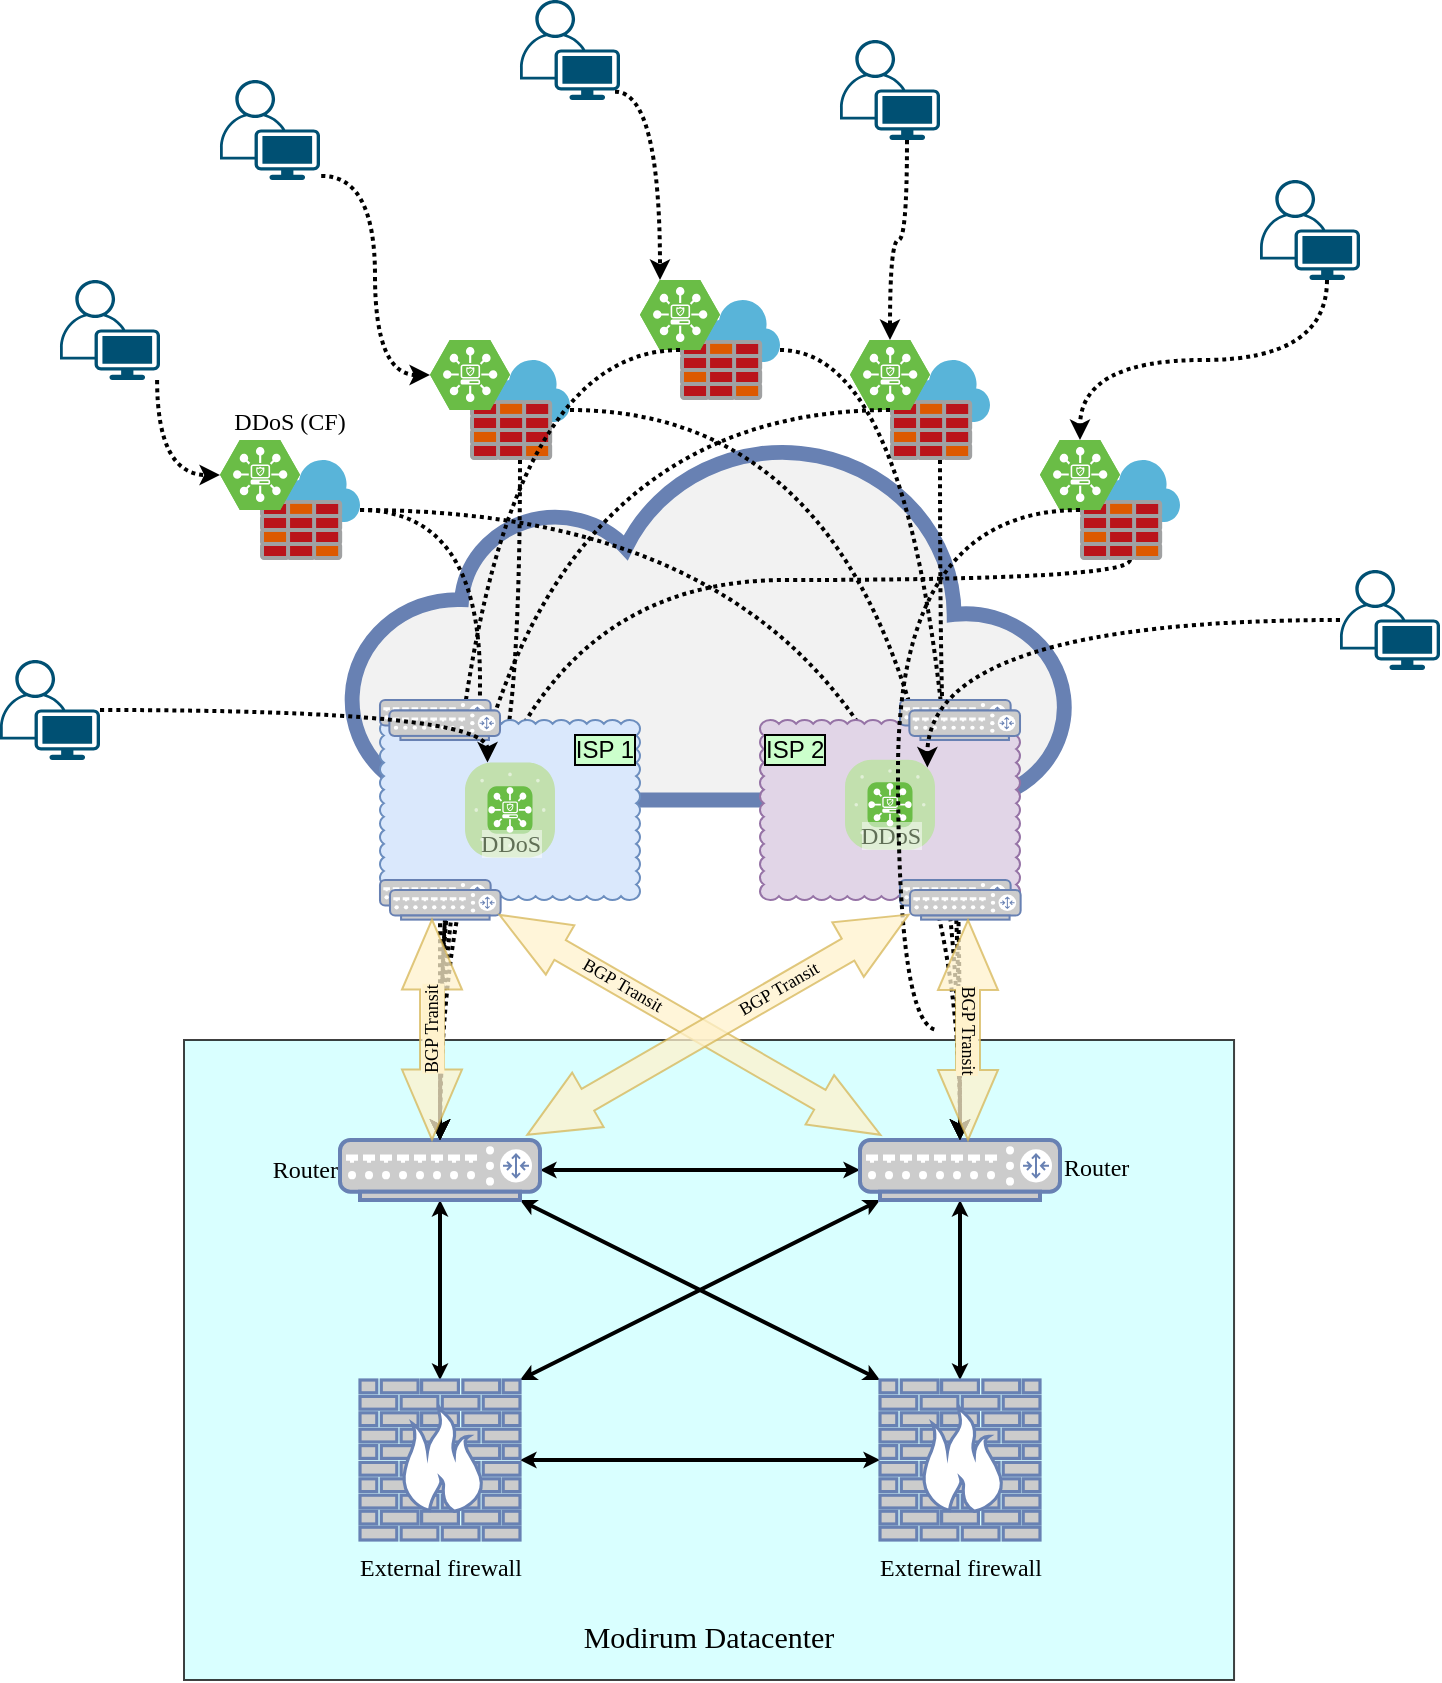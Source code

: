 <mxfile version="15.9.1" type="github">
  <diagram id="CL5G-_NYM9ewVfaq2sSb" name="Page-1">
    <mxGraphModel dx="1839" dy="2202" grid="1" gridSize="10" guides="1" tooltips="1" connect="1" arrows="1" fold="1" page="1" pageScale="1" pageWidth="850" pageHeight="1100" math="0" shadow="0">
      <root>
        <mxCell id="0" />
        <mxCell id="1" parent="0" />
        <mxCell id="2-G_41VjCPuvLT6OFAs_-100" value="Modirum Datacenter" style="whiteSpace=wrap;html=1;labelBackgroundColor=none;labelBorderColor=none;sketch=0;fontFamily=Georgia;fontSize=15;strokeColor=default;fillColor=#CCFFFF;opacity=75;verticalAlign=bottom;spacingBottom=10;" vertex="1" parent="1">
          <mxGeometry x="162" y="390" width="525.02" height="320" as="geometry" />
        </mxCell>
        <mxCell id="6W7RN4OTOTchefVPIJHc-1" value="" style="html=1;outlineConnect=0;fillColor=#F2F2F2;strokeColor=#6881B3;gradientDirection=north;strokeWidth=2;shape=mxgraph.networks.cloud;fontColor=#ffffff;perimeterSpacing=0;sketch=0;" parent="1" vertex="1">
          <mxGeometry x="245" y="90" width="360" height="180" as="geometry" />
        </mxCell>
        <mxCell id="2-G_41VjCPuvLT6OFAs_-89" value="" style="edgeStyle=orthogonalEdgeStyle;curved=1;comic=0;sketch=0;orthogonalLoop=1;jettySize=auto;html=1;shadow=0;dashed=1;dashPattern=1 1;startArrow=none;startFill=0;endArrow=none;endFill=1;startSize=15;endSize=4;strokeColor=default;strokeWidth=2;entryX=0.5;entryY=0;entryDx=0;entryDy=0;entryPerimeter=0;" edge="1" parent="1" source="6W7RN4OTOTchefVPIJHc-22" target="6W7RN4OTOTchefVPIJHc-2">
          <mxGeometry relative="1" as="geometry">
            <mxPoint x="635" y="150" as="sourcePoint" />
            <mxPoint x="290" y="440" as="targetPoint" />
            <Array as="points">
              <mxPoint x="635" y="160" />
              <mxPoint x="290" y="160" />
            </Array>
          </mxGeometry>
        </mxCell>
        <mxCell id="2-G_41VjCPuvLT6OFAs_-94" style="comic=0;sketch=0;orthogonalLoop=1;jettySize=auto;html=1;entryX=0.5;entryY=0;entryDx=0;entryDy=0;entryPerimeter=0;shadow=0;fontFamily=Georgia;fontSize=9;startArrow=classic;startFill=1;endArrow=classic;endFill=1;startSize=2;endSize=2;strokeColor=default;strokeWidth=2;" edge="1" parent="1" source="6W7RN4OTOTchefVPIJHc-2" target="6W7RN4OTOTchefVPIJHc-4">
          <mxGeometry relative="1" as="geometry" />
        </mxCell>
        <mxCell id="2-G_41VjCPuvLT6OFAs_-95" style="comic=0;sketch=0;orthogonalLoop=1;jettySize=auto;html=1;exitX=0.9;exitY=1;exitDx=0;exitDy=0;exitPerimeter=0;shadow=0;fontFamily=Georgia;fontSize=9;startArrow=classic;startFill=1;endArrow=classic;endFill=1;startSize=2;endSize=2;strokeColor=default;strokeWidth=2;entryX=0;entryY=0;entryDx=0;entryDy=0;entryPerimeter=0;" edge="1" parent="1" source="6W7RN4OTOTchefVPIJHc-2" target="6W7RN4OTOTchefVPIJHc-5">
          <mxGeometry relative="1" as="geometry" />
        </mxCell>
        <mxCell id="2-G_41VjCPuvLT6OFAs_-96" style="edgeStyle=orthogonalEdgeStyle;curved=1;comic=0;sketch=0;orthogonalLoop=1;jettySize=auto;html=1;entryX=0;entryY=0.5;entryDx=0;entryDy=0;entryPerimeter=0;shadow=0;fontFamily=Georgia;fontSize=9;startArrow=classic;startFill=1;endArrow=classic;endFill=1;startSize=2;endSize=2;strokeColor=default;strokeWidth=2;" edge="1" parent="1" source="6W7RN4OTOTchefVPIJHc-2" target="6W7RN4OTOTchefVPIJHc-3">
          <mxGeometry relative="1" as="geometry" />
        </mxCell>
        <mxCell id="6W7RN4OTOTchefVPIJHc-2" value="Router" style="fontColor=#000000;verticalAlign=middle;verticalLabelPosition=middle;labelPosition=left;align=right;html=1;outlineConnect=0;fillColor=#CCCCCC;strokeColor=#6881B3;gradientColor=none;gradientDirection=north;strokeWidth=2;shape=mxgraph.networks.router;fontFamily=Georgia;" parent="1" vertex="1">
          <mxGeometry x="240" y="440" width="100" height="30" as="geometry" />
        </mxCell>
        <mxCell id="2-G_41VjCPuvLT6OFAs_-98" style="comic=0;sketch=0;orthogonalLoop=1;jettySize=auto;html=1;exitX=0.5;exitY=1;exitDx=0;exitDy=0;exitPerimeter=0;shadow=0;fontFamily=Georgia;fontSize=9;startArrow=classic;startFill=1;endArrow=classic;endFill=1;startSize=2;endSize=2;strokeColor=default;strokeWidth=2;entryX=0.5;entryY=0;entryDx=0;entryDy=0;entryPerimeter=0;" edge="1" parent="1" source="6W7RN4OTOTchefVPIJHc-3" target="6W7RN4OTOTchefVPIJHc-5">
          <mxGeometry relative="1" as="geometry">
            <mxPoint x="530" y="560" as="targetPoint" />
          </mxGeometry>
        </mxCell>
        <mxCell id="2-G_41VjCPuvLT6OFAs_-99" style="comic=0;sketch=0;orthogonalLoop=1;jettySize=auto;html=1;exitX=0.1;exitY=1;exitDx=0;exitDy=0;exitPerimeter=0;shadow=0;fontFamily=Georgia;fontSize=9;startArrow=classic;startFill=1;endArrow=classic;endFill=1;startSize=2;endSize=2;strokeColor=default;strokeWidth=2;entryX=1;entryY=0;entryDx=0;entryDy=0;entryPerimeter=0;" edge="1" parent="1" source="6W7RN4OTOTchefVPIJHc-3" target="6W7RN4OTOTchefVPIJHc-4">
          <mxGeometry relative="1" as="geometry" />
        </mxCell>
        <mxCell id="6W7RN4OTOTchefVPIJHc-3" value="Router" style="fontColor=#000000;verticalAlign=top;verticalLabelPosition=middle;labelPosition=right;align=left;html=1;outlineConnect=0;fillColor=#CCCCCC;strokeColor=#6881B3;gradientColor=none;gradientDirection=north;strokeWidth=2;shape=mxgraph.networks.router;labelBackgroundColor=none;fontFamily=Georgia;fontSize=12;" parent="1" vertex="1">
          <mxGeometry x="500" y="440" width="100" height="30" as="geometry" />
        </mxCell>
        <mxCell id="2-G_41VjCPuvLT6OFAs_-97" style="edgeStyle=orthogonalEdgeStyle;curved=1;comic=0;sketch=0;orthogonalLoop=1;jettySize=auto;html=1;exitX=1;exitY=0.5;exitDx=0;exitDy=0;exitPerimeter=0;entryX=0;entryY=0.5;entryDx=0;entryDy=0;entryPerimeter=0;shadow=0;fontFamily=Georgia;fontSize=9;startArrow=classic;startFill=1;endArrow=classic;endFill=1;startSize=2;endSize=2;strokeColor=default;strokeWidth=2;" edge="1" parent="1" source="6W7RN4OTOTchefVPIJHc-4" target="6W7RN4OTOTchefVPIJHc-5">
          <mxGeometry relative="1" as="geometry" />
        </mxCell>
        <mxCell id="6W7RN4OTOTchefVPIJHc-4" value="External firewall" style="fontColor=#000000;verticalAlign=top;verticalLabelPosition=bottom;labelPosition=center;align=center;html=1;outlineConnect=0;fillColor=#CCCCCC;strokeColor=#6881B3;gradientColor=none;gradientDirection=north;strokeWidth=2;shape=mxgraph.networks.firewall;fontFamily=Georgia;" parent="1" vertex="1">
          <mxGeometry x="250" y="560" width="80" height="80" as="geometry" />
        </mxCell>
        <mxCell id="6W7RN4OTOTchefVPIJHc-5" value="External firewall" style="fontColor=#000000;verticalAlign=top;verticalLabelPosition=bottom;labelPosition=center;align=center;html=1;outlineConnect=0;fillColor=#CCCCCC;strokeColor=#6881B3;gradientColor=none;gradientDirection=north;strokeWidth=2;shape=mxgraph.networks.firewall;fontFamily=Georgia;" parent="1" vertex="1">
          <mxGeometry x="510" y="560" width="80" height="80" as="geometry" />
        </mxCell>
        <mxCell id="6W7RN4OTOTchefVPIJHc-21" value="" style="group" parent="1" vertex="1" connectable="0">
          <mxGeometry x="590" y="90" width="70" height="60" as="geometry" />
        </mxCell>
        <mxCell id="6W7RN4OTOTchefVPIJHc-22" value="" style="sketch=0;aspect=fixed;html=1;points=[];align=center;image;fontSize=12;image=img/lib/mscae/Azure_Firewall.svg;fillColor=#F2F2F2;gradientColor=none;" parent="6W7RN4OTOTchefVPIJHc-21" vertex="1">
          <mxGeometry x="20" y="10" width="50" height="50" as="geometry" />
        </mxCell>
        <mxCell id="6W7RN4OTOTchefVPIJHc-23" value="" style="verticalLabelPosition=bottom;sketch=0;html=1;fillColor=#6ABD46;strokeColor=#ffffff;verticalAlign=top;align=center;points=[[0,0.5,0],[0.125,0.25,0],[0.25,0,0],[0.5,0,0],[0.75,0,0],[0.875,0.25,0],[1,0.5,0],[0.875,0.75,0],[0.75,1,0],[0.5,1,0],[0.125,0.75,0]];pointerEvents=1;shape=mxgraph.cisco_safe.compositeIcon;bgIcon=mxgraph.cisco_safe.design.blank_device;resIcon=mxgraph.cisco_safe.design.ddos_protection;fontFamily=Helvetica;fontSize=12;fontColor=rgb(0, 0, 0);" parent="6W7RN4OTOTchefVPIJHc-21" vertex="1">
          <mxGeometry width="40" height="35" as="geometry" />
        </mxCell>
        <mxCell id="6W7RN4OTOTchefVPIJHc-24" value="" style="group" parent="1" vertex="1" connectable="0">
          <mxGeometry x="390" y="10" width="70" height="60" as="geometry" />
        </mxCell>
        <mxCell id="6W7RN4OTOTchefVPIJHc-25" value="" style="sketch=0;aspect=fixed;html=1;points=[];align=center;image;fontSize=12;image=img/lib/mscae/Azure_Firewall.svg;fillColor=#F2F2F2;gradientColor=none;" parent="6W7RN4OTOTchefVPIJHc-24" vertex="1">
          <mxGeometry x="20" y="10" width="50" height="50" as="geometry" />
        </mxCell>
        <mxCell id="6W7RN4OTOTchefVPIJHc-26" value="" style="verticalLabelPosition=bottom;sketch=0;html=1;fillColor=#6ABD46;strokeColor=#ffffff;verticalAlign=top;align=center;points=[[0,0.5,0],[0.125,0.25,0],[0.25,0,0],[0.5,0,0],[0.75,0,0],[0.875,0.25,0],[1,0.5,0],[0.875,0.75,0],[0.75,1,0],[0.5,1,0],[0.125,0.75,0]];pointerEvents=1;shape=mxgraph.cisco_safe.compositeIcon;bgIcon=mxgraph.cisco_safe.design.blank_device;resIcon=mxgraph.cisco_safe.design.ddos_protection;fontFamily=Helvetica;fontSize=12;fontColor=rgb(0, 0, 0);" parent="6W7RN4OTOTchefVPIJHc-24" vertex="1">
          <mxGeometry width="40" height="35" as="geometry" />
        </mxCell>
        <mxCell id="6W7RN4OTOTchefVPIJHc-27" value="" style="group" parent="1" vertex="1" connectable="0">
          <mxGeometry x="285" y="40" width="70" height="60" as="geometry" />
        </mxCell>
        <mxCell id="6W7RN4OTOTchefVPIJHc-28" value="" style="sketch=0;aspect=fixed;html=1;points=[];align=center;image;fontSize=12;image=img/lib/mscae/Azure_Firewall.svg;fillColor=#F2F2F2;gradientColor=none;" parent="6W7RN4OTOTchefVPIJHc-27" vertex="1">
          <mxGeometry x="20" y="10" width="50" height="50" as="geometry" />
        </mxCell>
        <mxCell id="6W7RN4OTOTchefVPIJHc-29" value="" style="verticalLabelPosition=bottom;sketch=0;html=1;fillColor=#6ABD46;strokeColor=#ffffff;verticalAlign=top;align=center;points=[[0,0.5,0],[0.125,0.25,0],[0.25,0,0],[0.5,0,0],[0.75,0,0],[0.875,0.25,0],[1,0.5,0],[0.875,0.75,0],[0.75,1,0],[0.5,1,0],[0.125,0.75,0]];pointerEvents=1;shape=mxgraph.cisco_safe.compositeIcon;bgIcon=mxgraph.cisco_safe.design.blank_device;resIcon=mxgraph.cisco_safe.design.ddos_protection;fontFamily=Helvetica;fontSize=12;fontColor=rgb(0, 0, 0);" parent="6W7RN4OTOTchefVPIJHc-27" vertex="1">
          <mxGeometry width="40" height="35" as="geometry" />
        </mxCell>
        <mxCell id="6W7RN4OTOTchefVPIJHc-30" value="" style="group" parent="1" vertex="1" connectable="0">
          <mxGeometry x="495" y="40" width="70" height="60" as="geometry" />
        </mxCell>
        <mxCell id="6W7RN4OTOTchefVPIJHc-31" value="" style="sketch=0;aspect=fixed;html=1;points=[];align=center;image;fontSize=12;image=img/lib/mscae/Azure_Firewall.svg;fillColor=#F2F2F2;gradientColor=none;" parent="6W7RN4OTOTchefVPIJHc-30" vertex="1">
          <mxGeometry x="20" y="10" width="50" height="50" as="geometry" />
        </mxCell>
        <mxCell id="6W7RN4OTOTchefVPIJHc-32" value="" style="verticalLabelPosition=bottom;sketch=0;html=1;fillColor=#6ABD46;strokeColor=#ffffff;verticalAlign=top;align=center;points=[[0,0.5,0],[0.125,0.25,0],[0.25,0,0],[0.5,0,0],[0.75,0,0],[0.875,0.25,0],[1,0.5,0],[0.875,0.75,0],[0.75,1,0],[0.5,1,0],[0.125,0.75,0]];pointerEvents=1;shape=mxgraph.cisco_safe.compositeIcon;bgIcon=mxgraph.cisco_safe.design.blank_device;resIcon=mxgraph.cisco_safe.design.ddos_protection;fontFamily=Helvetica;fontSize=12;fontColor=rgb(0, 0, 0);" parent="6W7RN4OTOTchefVPIJHc-30" vertex="1">
          <mxGeometry width="40" height="35" as="geometry" />
        </mxCell>
        <mxCell id="2-G_41VjCPuvLT6OFAs_-44" style="edgeStyle=orthogonalEdgeStyle;curved=1;comic=0;sketch=0;orthogonalLoop=1;jettySize=auto;html=1;shadow=0;dashed=1;dashPattern=1 1;startArrow=none;startFill=0;endArrow=classic;endFill=1;startSize=15;endSize=4;strokeColor=default;strokeWidth=2;" edge="1" parent="1" source="6W7RN4OTOTchefVPIJHc-7" target="6W7RN4OTOTchefVPIJHc-2">
          <mxGeometry relative="1" as="geometry">
            <Array as="points">
              <mxPoint x="310" y="125" />
              <mxPoint x="310" y="295" />
              <mxPoint x="290" y="295" />
            </Array>
          </mxGeometry>
        </mxCell>
        <mxCell id="2-G_41VjCPuvLT6OFAs_-45" style="edgeStyle=orthogonalEdgeStyle;curved=1;comic=0;sketch=0;orthogonalLoop=1;jettySize=auto;html=1;shadow=0;dashed=1;dashPattern=1 1;startArrow=none;startFill=0;endArrow=classic;endFill=1;startSize=15;endSize=4;strokeColor=default;strokeWidth=2;" edge="1" parent="1" source="6W7RN4OTOTchefVPIJHc-28" target="6W7RN4OTOTchefVPIJHc-2">
          <mxGeometry relative="1" as="geometry" />
        </mxCell>
        <mxCell id="2-G_41VjCPuvLT6OFAs_-46" style="edgeStyle=orthogonalEdgeStyle;curved=1;comic=0;sketch=0;orthogonalLoop=1;jettySize=auto;html=1;shadow=0;dashed=1;dashPattern=1 1;startArrow=none;startFill=0;endArrow=classic;endFill=1;startSize=15;endSize=4;strokeColor=default;strokeWidth=2;" edge="1" parent="1" source="6W7RN4OTOTchefVPIJHc-25" target="6W7RN4OTOTchefVPIJHc-2">
          <mxGeometry relative="1" as="geometry" />
        </mxCell>
        <mxCell id="2-G_41VjCPuvLT6OFAs_-47" style="edgeStyle=orthogonalEdgeStyle;curved=1;comic=0;sketch=0;orthogonalLoop=1;jettySize=auto;html=1;shadow=0;dashed=1;dashPattern=1 1;startArrow=none;startFill=0;endArrow=classic;endFill=1;startSize=15;endSize=4;strokeColor=default;strokeWidth=2;" edge="1" parent="1" source="6W7RN4OTOTchefVPIJHc-31" target="6W7RN4OTOTchefVPIJHc-2">
          <mxGeometry relative="1" as="geometry" />
        </mxCell>
        <mxCell id="2-G_41VjCPuvLT6OFAs_-48" style="edgeStyle=orthogonalEdgeStyle;curved=1;comic=0;sketch=0;orthogonalLoop=1;jettySize=auto;html=1;shadow=0;dashed=1;dashPattern=1 1;startArrow=none;startFill=0;endArrow=classic;endFill=1;startSize=15;endSize=4;strokeColor=default;strokeWidth=2;" edge="1" parent="1" source="2-G_41VjCPuvLT6OFAs_-88" target="6W7RN4OTOTchefVPIJHc-2">
          <mxGeometry relative="1" as="geometry">
            <Array as="points">
              <mxPoint x="290" y="160" />
            </Array>
          </mxGeometry>
        </mxCell>
        <mxCell id="2-G_41VjCPuvLT6OFAs_-49" style="edgeStyle=orthogonalEdgeStyle;curved=1;comic=0;sketch=0;orthogonalLoop=1;jettySize=auto;html=1;shadow=0;dashed=1;dashPattern=1 1;startArrow=none;startFill=0;endArrow=classic;endFill=1;startSize=15;endSize=4;strokeColor=default;strokeWidth=2;" edge="1" parent="1" source="6W7RN4OTOTchefVPIJHc-7" target="6W7RN4OTOTchefVPIJHc-3">
          <mxGeometry relative="1" as="geometry" />
        </mxCell>
        <mxCell id="2-G_41VjCPuvLT6OFAs_-50" style="edgeStyle=orthogonalEdgeStyle;curved=1;comic=0;sketch=0;orthogonalLoop=1;jettySize=auto;html=1;entryX=0.5;entryY=0;entryDx=0;entryDy=0;entryPerimeter=0;shadow=0;dashed=1;dashPattern=1 1;startArrow=none;startFill=0;endArrow=classic;endFill=1;startSize=15;endSize=4;strokeColor=default;strokeWidth=2;" edge="1" parent="1" source="6W7RN4OTOTchefVPIJHc-28" target="6W7RN4OTOTchefVPIJHc-3">
          <mxGeometry relative="1" as="geometry" />
        </mxCell>
        <mxCell id="2-G_41VjCPuvLT6OFAs_-51" style="edgeStyle=orthogonalEdgeStyle;curved=1;comic=0;sketch=0;orthogonalLoop=1;jettySize=auto;html=1;entryX=0.5;entryY=0;entryDx=0;entryDy=0;entryPerimeter=0;shadow=0;dashed=1;dashPattern=1 1;startArrow=none;startFill=0;endArrow=classic;endFill=1;startSize=15;endSize=4;strokeColor=default;strokeWidth=2;" edge="1" parent="1" source="6W7RN4OTOTchefVPIJHc-25" target="6W7RN4OTOTchefVPIJHc-3">
          <mxGeometry relative="1" as="geometry" />
        </mxCell>
        <mxCell id="2-G_41VjCPuvLT6OFAs_-52" style="edgeStyle=orthogonalEdgeStyle;curved=1;comic=0;sketch=0;orthogonalLoop=1;jettySize=auto;html=1;entryX=0.5;entryY=0;entryDx=0;entryDy=0;entryPerimeter=0;shadow=0;dashed=1;dashPattern=1 1;startArrow=none;startFill=0;endArrow=classic;endFill=1;startSize=15;endSize=4;strokeColor=default;strokeWidth=2;" edge="1" parent="1" source="6W7RN4OTOTchefVPIJHc-31" target="6W7RN4OTOTchefVPIJHc-3">
          <mxGeometry relative="1" as="geometry" />
        </mxCell>
        <mxCell id="2-G_41VjCPuvLT6OFAs_-54" value="" style="group;fillColor=none;" vertex="1" connectable="0" parent="1">
          <mxGeometry x="450" y="220" width="130" height="104.81" as="geometry" />
        </mxCell>
        <mxCell id="6W7RN4OTOTchefVPIJHc-34" value="ISP 2 " style="whiteSpace=wrap;html=1;shape=mxgraph.basic.cloud_rect;fillColor=#e1d5e7;verticalAlign=top;align=left;labelBackgroundColor=#CCFFCC;labelBorderColor=default;strokeColor=#9673a6;" parent="2-G_41VjCPuvLT6OFAs_-54" vertex="1">
          <mxGeometry y="10" width="130" height="90" as="geometry" />
        </mxCell>
        <mxCell id="2-G_41VjCPuvLT6OFAs_-12" value="&lt;div&gt;DDoS&lt;/div&gt;" style="verticalLabelPosition=middle;sketch=0;html=1;fillColor=#6ABD46;strokeColor=#ffffff;verticalAlign=bottom;align=center;points=[[0.085,0.085,0],[0.915,0.085,0],[0.915,0.915,0],[0.085,0.915,0],[0.25,0,0],[0.5,0,0],[0.75,0,0],[1,0.25,0],[1,0.5,0],[1,0.75,0],[0.75,1,0],[0.5,1,0],[0.25,1,0],[0,0.75,0],[0,0.5,0],[0,0.25,0]];pointerEvents=1;shape=mxgraph.cisco_safe.compositeIcon;bgIcon=mxgraph.cisco_safe.architecture.generic_appliance;resIcon=mxgraph.cisco_safe.architecture.ddos_protection_appliance;labelBackgroundColor=default;labelBorderColor=none;labelPosition=center;spacingTop=0;spacingBottom=0;fontStyle=0;fontFamily=Georgia;spacing=0;textOpacity=50;" vertex="1" parent="2-G_41VjCPuvLT6OFAs_-54">
          <mxGeometry x="42.5" y="29.9" width="45" height="45" as="geometry" />
        </mxCell>
        <mxCell id="2-G_41VjCPuvLT6OFAs_-15" value="" style="group" vertex="1" connectable="0" parent="2-G_41VjCPuvLT6OFAs_-54">
          <mxGeometry x="70" width="60" height="20" as="geometry" />
        </mxCell>
        <mxCell id="2-G_41VjCPuvLT6OFAs_-16" value="" style="fontColor=#0066CC;verticalAlign=top;verticalLabelPosition=bottom;labelPosition=center;align=center;html=1;outlineConnect=0;fillColor=#CCCCCC;strokeColor=#6881B3;gradientColor=none;gradientDirection=north;strokeWidth=2;shape=mxgraph.networks.router;" vertex="1" parent="2-G_41VjCPuvLT6OFAs_-15">
          <mxGeometry width="55.319" height="14.815" as="geometry" />
        </mxCell>
        <mxCell id="2-G_41VjCPuvLT6OFAs_-17" value="" style="fontColor=#0066CC;verticalAlign=top;verticalLabelPosition=bottom;labelPosition=center;align=center;html=1;outlineConnect=0;fillColor=#CCCCCC;strokeColor=#6881B3;gradientColor=none;gradientDirection=north;strokeWidth=2;shape=mxgraph.networks.router;" vertex="1" parent="2-G_41VjCPuvLT6OFAs_-15">
          <mxGeometry x="4.681" y="5.185" width="55.319" height="14.815" as="geometry" />
        </mxCell>
        <mxCell id="2-G_41VjCPuvLT6OFAs_-23" value="" style="fontColor=#0066CC;verticalAlign=top;verticalLabelPosition=bottom;labelPosition=center;align=center;html=1;outlineConnect=0;fillColor=#CCCCCC;strokeColor=#6881B3;gradientColor=none;gradientDirection=north;strokeWidth=2;shape=mxgraph.networks.router;" vertex="1" parent="2-G_41VjCPuvLT6OFAs_-54">
          <mxGeometry x="70.001" y="89.995" width="55.319" height="14.815" as="geometry" />
        </mxCell>
        <mxCell id="2-G_41VjCPuvLT6OFAs_-22" value="" style="fontColor=#0066CC;verticalAlign=top;verticalLabelPosition=bottom;labelPosition=center;align=center;html=1;outlineConnect=0;fillColor=#CCCCCC;strokeColor=#6881B3;gradientColor=none;gradientDirection=north;strokeWidth=2;shape=mxgraph.networks.router;" vertex="1" parent="2-G_41VjCPuvLT6OFAs_-54">
          <mxGeometry x="75.001" y="94.995" width="55.319" height="14.815" as="geometry" />
        </mxCell>
        <mxCell id="6W7RN4OTOTchefVPIJHc-20" value="DDoS (CF)" style="group;labelBorderColor=none;labelBackgroundColor=none;fontStyle=0;labelPosition=center;verticalLabelPosition=top;align=center;verticalAlign=bottom;fontFamily=Georgia;" parent="1" vertex="1" connectable="0">
          <mxGeometry x="180" y="90" width="70" height="60" as="geometry" />
        </mxCell>
        <mxCell id="6W7RN4OTOTchefVPIJHc-7" value="" style="sketch=0;aspect=fixed;html=1;points=[];align=center;image;fontSize=12;image=img/lib/mscae/Azure_Firewall.svg;fillColor=#F2F2F2;gradientColor=none;fontStyle=0" parent="6W7RN4OTOTchefVPIJHc-20" vertex="1">
          <mxGeometry x="20" y="10" width="50" height="50" as="geometry" />
        </mxCell>
        <mxCell id="6W7RN4OTOTchefVPIJHc-14" value="" style="verticalLabelPosition=bottom;sketch=0;html=1;fillColor=#6ABD46;strokeColor=#ffffff;verticalAlign=top;align=center;points=[[0,0.5,0],[0.125,0.25,0],[0.25,0,0],[0.5,0,0],[0.75,0,0],[0.875,0.25,0],[1,0.5,0],[0.875,0.75,0],[0.75,1,0],[0.5,1,0],[0.125,0.75,0]];pointerEvents=1;shape=mxgraph.cisco_safe.compositeIcon;bgIcon=mxgraph.cisco_safe.design.blank_device;resIcon=mxgraph.cisco_safe.design.ddos_protection;fontFamily=Helvetica;fontSize=12;fontColor=rgb(0, 0, 0);fontStyle=0" parent="6W7RN4OTOTchefVPIJHc-20" vertex="1">
          <mxGeometry width="40" height="35" as="geometry" />
        </mxCell>
        <mxCell id="2-G_41VjCPuvLT6OFAs_-55" value="" style="group" vertex="1" connectable="0" parent="1">
          <mxGeometry x="260" y="220" width="130" height="104.81" as="geometry" />
        </mxCell>
        <mxCell id="6W7RN4OTOTchefVPIJHc-33" value="ISP 1 " style="whiteSpace=wrap;html=1;shape=mxgraph.basic.cloud_rect;fillColor=#dae8fc;verticalAlign=top;align=right;labelBackgroundColor=#CCFFCC;labelBorderColor=default;strokeColor=#6c8ebf;" parent="2-G_41VjCPuvLT6OFAs_-55" vertex="1">
          <mxGeometry y="10" width="130" height="90" as="geometry" />
        </mxCell>
        <mxCell id="2-G_41VjCPuvLT6OFAs_-7" value="" style="group" vertex="1" connectable="0" parent="2-G_41VjCPuvLT6OFAs_-55">
          <mxGeometry width="60" height="20" as="geometry" />
        </mxCell>
        <mxCell id="2-G_41VjCPuvLT6OFAs_-3" value="" style="fontColor=#0066CC;verticalAlign=top;verticalLabelPosition=bottom;labelPosition=center;align=center;html=1;outlineConnect=0;fillColor=#CCCCCC;strokeColor=#6881B3;gradientColor=none;gradientDirection=north;strokeWidth=2;shape=mxgraph.networks.router;" vertex="1" parent="2-G_41VjCPuvLT6OFAs_-7">
          <mxGeometry width="55.319" height="14.815" as="geometry" />
        </mxCell>
        <mxCell id="2-G_41VjCPuvLT6OFAs_-4" value="" style="fontColor=#0066CC;verticalAlign=top;verticalLabelPosition=bottom;labelPosition=center;align=center;html=1;outlineConnect=0;fillColor=#CCCCCC;strokeColor=#6881B3;gradientColor=none;gradientDirection=north;strokeWidth=2;shape=mxgraph.networks.router;" vertex="1" parent="2-G_41VjCPuvLT6OFAs_-7">
          <mxGeometry x="4.681" y="5.185" width="55.319" height="14.815" as="geometry" />
        </mxCell>
        <mxCell id="2-G_41VjCPuvLT6OFAs_-19" value="" style="fontColor=#0066CC;verticalAlign=top;verticalLabelPosition=bottom;labelPosition=center;align=center;html=1;outlineConnect=0;fillColor=#CCCCCC;strokeColor=#6881B3;gradientColor=none;gradientDirection=north;strokeWidth=2;shape=mxgraph.networks.router;" vertex="1" parent="2-G_41VjCPuvLT6OFAs_-55">
          <mxGeometry x="0.001" y="89.995" width="55.319" height="14.815" as="geometry" />
        </mxCell>
        <mxCell id="2-G_41VjCPuvLT6OFAs_-20" value="" style="fontColor=#0066CC;verticalAlign=top;verticalLabelPosition=bottom;labelPosition=center;align=center;html=1;outlineConnect=0;fillColor=#CCCCCC;strokeColor=#6881B3;gradientColor=none;gradientDirection=north;strokeWidth=2;shape=mxgraph.networks.router;" vertex="1" parent="2-G_41VjCPuvLT6OFAs_-55">
          <mxGeometry x="5.001" y="94.995" width="55.319" height="14.815" as="geometry" />
        </mxCell>
        <mxCell id="2-G_41VjCPuvLT6OFAs_-56" value="&lt;div&gt;DDoS&lt;/div&gt;" style="verticalLabelPosition=middle;sketch=0;html=1;fillColor=#6ABD46;strokeColor=#ffffff;verticalAlign=bottom;align=center;points=[[0.085,0.085,0],[0.915,0.085,0],[0.915,0.915,0],[0.085,0.915,0],[0.25,0,0],[0.5,0,0],[0.75,0,0],[1,0.25,0],[1,0.5,0],[1,0.75,0],[0.75,1,0],[0.5,1,0],[0.25,1,0],[0,0.75,0],[0,0.5,0],[0,0.25,0]];pointerEvents=1;shape=mxgraph.cisco_safe.compositeIcon;bgIcon=mxgraph.cisco_safe.architecture.generic_appliance;resIcon=mxgraph.cisco_safe.architecture.ddos_protection_appliance;labelBackgroundColor=default;labelBorderColor=none;labelPosition=center;spacingTop=0;spacingBottom=0;fontStyle=0;fontFamily=Georgia;spacing=0;textOpacity=50;" vertex="1" parent="2-G_41VjCPuvLT6OFAs_-55">
          <mxGeometry x="42.5" y="31.25" width="45" height="47.5" as="geometry" />
        </mxCell>
        <mxCell id="2-G_41VjCPuvLT6OFAs_-68" style="edgeStyle=orthogonalEdgeStyle;curved=1;comic=0;sketch=0;orthogonalLoop=1;jettySize=auto;html=1;entryX=0;entryY=0.5;entryDx=0;entryDy=0;entryPerimeter=0;shadow=0;dashed=1;dashPattern=1 1;fontFamily=Georgia;startArrow=none;startFill=0;endArrow=classic;endFill=1;startSize=15;endSize=4;strokeColor=default;strokeWidth=2;exitX=1.012;exitY=0.959;exitDx=0;exitDy=0;exitPerimeter=0;" edge="1" parent="1" source="2-G_41VjCPuvLT6OFAs_-61" target="6W7RN4OTOTchefVPIJHc-29">
          <mxGeometry relative="1" as="geometry" />
        </mxCell>
        <mxCell id="2-G_41VjCPuvLT6OFAs_-61" value="" style="points=[[0.35,0,0],[0.98,0.51,0],[1,0.71,0],[0.67,1,0],[0,0.795,0],[0,0.65,0]];verticalLabelPosition=bottom;sketch=0;html=1;verticalAlign=top;aspect=fixed;align=center;pointerEvents=1;shape=mxgraph.cisco19.user;fillColor=#005073;strokeColor=none;labelBackgroundColor=none;labelBorderColor=none;fontFamily=Georgia;" vertex="1" parent="1">
          <mxGeometry x="180" y="-90" width="50" height="50" as="geometry" />
        </mxCell>
        <mxCell id="2-G_41VjCPuvLT6OFAs_-71" style="edgeStyle=orthogonalEdgeStyle;curved=1;comic=0;sketch=0;orthogonalLoop=1;jettySize=auto;html=1;exitX=0.67;exitY=1;exitDx=0;exitDy=0;exitPerimeter=0;entryX=0.5;entryY=0;entryDx=0;entryDy=0;entryPerimeter=0;shadow=0;dashed=1;dashPattern=1 1;fontFamily=Georgia;startArrow=none;startFill=0;endArrow=classic;endFill=1;startSize=15;endSize=4;strokeColor=default;strokeWidth=2;" edge="1" parent="1" source="2-G_41VjCPuvLT6OFAs_-62" target="6W7RN4OTOTchefVPIJHc-23">
          <mxGeometry relative="1" as="geometry" />
        </mxCell>
        <mxCell id="2-G_41VjCPuvLT6OFAs_-62" value="" style="points=[[0.35,0,0],[0.98,0.51,0],[1,0.71,0],[0.67,1,0],[0,0.795,0],[0,0.65,0]];verticalLabelPosition=bottom;sketch=0;html=1;verticalAlign=top;aspect=fixed;align=center;pointerEvents=1;shape=mxgraph.cisco19.user;fillColor=#005073;strokeColor=none;labelBackgroundColor=none;labelBorderColor=none;fontFamily=Georgia;" vertex="1" parent="1">
          <mxGeometry x="700" y="-40" width="50" height="50" as="geometry" />
        </mxCell>
        <mxCell id="2-G_41VjCPuvLT6OFAs_-69" style="edgeStyle=orthogonalEdgeStyle;curved=1;comic=0;sketch=0;orthogonalLoop=1;jettySize=auto;html=1;entryX=0.25;entryY=0;entryDx=0;entryDy=0;entryPerimeter=0;shadow=0;dashed=1;dashPattern=1 1;fontFamily=Georgia;startArrow=none;startFill=0;endArrow=classic;endFill=1;startSize=15;endSize=4;strokeColor=default;strokeWidth=2;exitX=0.95;exitY=0.917;exitDx=0;exitDy=0;exitPerimeter=0;" edge="1" parent="1" source="2-G_41VjCPuvLT6OFAs_-63" target="6W7RN4OTOTchefVPIJHc-26">
          <mxGeometry relative="1" as="geometry" />
        </mxCell>
        <mxCell id="2-G_41VjCPuvLT6OFAs_-63" value="" style="points=[[0.35,0,0],[0.98,0.51,0],[1,0.71,0],[0.67,1,0],[0,0.795,0],[0,0.65,0]];verticalLabelPosition=bottom;sketch=0;html=1;verticalAlign=top;aspect=fixed;align=center;pointerEvents=1;shape=mxgraph.cisco19.user;fillColor=#005073;strokeColor=none;labelBackgroundColor=none;labelBorderColor=none;fontFamily=Georgia;" vertex="1" parent="1">
          <mxGeometry x="330" y="-130" width="50" height="50" as="geometry" />
        </mxCell>
        <mxCell id="2-G_41VjCPuvLT6OFAs_-70" style="edgeStyle=orthogonalEdgeStyle;curved=1;comic=0;sketch=0;orthogonalLoop=1;jettySize=auto;html=1;exitX=0.67;exitY=1;exitDx=0;exitDy=0;exitPerimeter=0;shadow=0;dashed=1;dashPattern=1 1;fontFamily=Georgia;startArrow=none;startFill=0;endArrow=classic;endFill=1;startSize=15;endSize=4;strokeColor=default;strokeWidth=2;" edge="1" parent="1" source="2-G_41VjCPuvLT6OFAs_-64" target="6W7RN4OTOTchefVPIJHc-32">
          <mxGeometry relative="1" as="geometry" />
        </mxCell>
        <mxCell id="2-G_41VjCPuvLT6OFAs_-64" value="" style="points=[[0.35,0,0],[0.98,0.51,0],[1,0.71,0],[0.67,1,0],[0,0.795,0],[0,0.65,0]];verticalLabelPosition=bottom;sketch=0;html=1;verticalAlign=top;aspect=fixed;align=center;pointerEvents=1;shape=mxgraph.cisco19.user;fillColor=#005073;strokeColor=none;labelBackgroundColor=none;labelBorderColor=none;fontFamily=Georgia;" vertex="1" parent="1">
          <mxGeometry x="490" y="-110" width="50" height="50" as="geometry" />
        </mxCell>
        <mxCell id="2-G_41VjCPuvLT6OFAs_-67" style="edgeStyle=orthogonalEdgeStyle;curved=1;comic=0;sketch=0;orthogonalLoop=1;jettySize=auto;html=1;entryX=0.25;entryY=0;entryDx=0;entryDy=0;entryPerimeter=0;shadow=0;dashed=1;dashPattern=1 1;fontFamily=Georgia;startArrow=none;startFill=0;endArrow=classic;endFill=1;startSize=15;endSize=4;strokeColor=default;strokeWidth=2;" edge="1" parent="1" source="2-G_41VjCPuvLT6OFAs_-65" target="2-G_41VjCPuvLT6OFAs_-56">
          <mxGeometry relative="1" as="geometry" />
        </mxCell>
        <mxCell id="2-G_41VjCPuvLT6OFAs_-65" value="" style="points=[[0.35,0,0],[0.98,0.51,0],[1,0.71,0],[0.67,1,0],[0,0.795,0],[0,0.65,0]];verticalLabelPosition=bottom;sketch=0;html=1;verticalAlign=top;aspect=fixed;align=center;pointerEvents=1;shape=mxgraph.cisco19.user;fillColor=#005073;strokeColor=none;labelBackgroundColor=none;labelBorderColor=none;fontFamily=Georgia;" vertex="1" parent="1">
          <mxGeometry x="70" y="200" width="50" height="50" as="geometry" />
        </mxCell>
        <mxCell id="2-G_41VjCPuvLT6OFAs_-79" style="edgeStyle=orthogonalEdgeStyle;curved=1;comic=0;sketch=0;orthogonalLoop=1;jettySize=auto;html=1;entryX=0.915;entryY=0.085;entryDx=0;entryDy=0;entryPerimeter=0;shadow=0;dashed=1;dashPattern=1 1;fontFamily=Georgia;startArrow=none;startFill=0;endArrow=classic;endFill=1;startSize=15;endSize=4;strokeColor=default;strokeWidth=2;" edge="1" parent="1" source="2-G_41VjCPuvLT6OFAs_-66" target="2-G_41VjCPuvLT6OFAs_-12">
          <mxGeometry relative="1" as="geometry" />
        </mxCell>
        <mxCell id="2-G_41VjCPuvLT6OFAs_-66" value="" style="points=[[0.35,0,0],[0.98,0.51,0],[1,0.71,0],[0.67,1,0],[0,0.795,0],[0,0.65,0]];verticalLabelPosition=bottom;sketch=0;html=1;verticalAlign=top;aspect=fixed;align=center;pointerEvents=1;shape=mxgraph.cisco19.user;fillColor=#005073;strokeColor=none;labelBackgroundColor=none;labelBorderColor=none;fontFamily=Georgia;" vertex="1" parent="1">
          <mxGeometry x="740" y="155" width="50" height="50" as="geometry" />
        </mxCell>
        <mxCell id="2-G_41VjCPuvLT6OFAs_-75" style="edgeStyle=orthogonalEdgeStyle;curved=1;comic=0;sketch=0;orthogonalLoop=1;jettySize=auto;html=1;entryX=0;entryY=0.5;entryDx=0;entryDy=0;entryPerimeter=0;shadow=0;dashed=1;dashPattern=1 1;fontFamily=Georgia;startArrow=none;startFill=0;endArrow=classic;endFill=1;startSize=15;endSize=4;strokeColor=default;strokeWidth=2;exitX=0.971;exitY=1;exitDx=0;exitDy=0;exitPerimeter=0;" edge="1" parent="1" source="2-G_41VjCPuvLT6OFAs_-73" target="6W7RN4OTOTchefVPIJHc-14">
          <mxGeometry relative="1" as="geometry" />
        </mxCell>
        <mxCell id="2-G_41VjCPuvLT6OFAs_-73" value="" style="points=[[0.35,0,0],[0.98,0.51,0],[1,0.71,0],[0.67,1,0],[0,0.795,0],[0,0.65,0]];verticalLabelPosition=bottom;sketch=0;html=1;verticalAlign=top;aspect=fixed;align=center;pointerEvents=1;shape=mxgraph.cisco19.user;fillColor=#005073;strokeColor=none;labelBackgroundColor=none;labelBorderColor=none;fontFamily=Georgia;" vertex="1" parent="1">
          <mxGeometry x="100" y="10" width="50" height="50" as="geometry" />
        </mxCell>
        <mxCell id="2-G_41VjCPuvLT6OFAs_-91" value="" style="edgeStyle=orthogonalEdgeStyle;curved=1;comic=0;sketch=0;orthogonalLoop=1;jettySize=auto;html=1;entryX=0.5;entryY=0;entryDx=0;entryDy=0;entryPerimeter=0;shadow=0;dashed=1;dashPattern=1 1;startArrow=none;startFill=0;endArrow=none;endFill=1;startSize=15;endSize=4;strokeColor=default;strokeWidth=2;" edge="1" parent="1" source="6W7RN4OTOTchefVPIJHc-22" target="2-G_41VjCPuvLT6OFAs_-90">
          <mxGeometry relative="1" as="geometry">
            <mxPoint x="610" y="125" as="sourcePoint" />
            <mxPoint x="550" y="440" as="targetPoint" />
          </mxGeometry>
        </mxCell>
        <mxCell id="2-G_41VjCPuvLT6OFAs_-92" value="BGP Transit&amp;nbsp;&amp;nbsp;&amp;nbsp;&amp;nbsp;&amp;nbsp;&amp;nbsp;&amp;nbsp;&amp;nbsp; &amp;nbsp; &amp;nbsp; &amp;nbsp; &amp;nbsp; &amp;nbsp; &amp;nbsp; &amp;nbsp; &amp;nbsp; &amp;nbsp;&amp;nbsp;&amp;nbsp;&amp;nbsp;&amp;nbsp;&amp;nbsp;&amp;nbsp;&amp;nbsp;&amp;nbsp;&amp;nbsp; " style="html=1;shadow=0;dashed=0;align=center;verticalAlign=middle;shape=mxgraph.arrows2.twoWayArrow;dy=0.6;dx=35;labelBackgroundColor=none;labelBorderColor=none;sketch=0;fontFamily=Georgia;strokeColor=#d6b656;fillColor=#fff2cc;direction=south;rotation=120;fontSize=9;horizontal=0;opacity=75;" vertex="1" parent="1">
          <mxGeometry x="400.72" y="272.46" width="28.53" height="219.95" as="geometry" />
        </mxCell>
        <mxCell id="2-G_41VjCPuvLT6OFAs_-93" value="&lt;div style=&quot;font-size: 9px;&quot;&gt;&amp;nbsp;&amp;nbsp;&amp;nbsp;&amp;nbsp;&amp;nbsp;&amp;nbsp;&amp;nbsp;&amp;nbsp;&amp;nbsp;&amp;nbsp;&amp;nbsp;&amp;nbsp;&amp;nbsp;&amp;nbsp;&amp;nbsp;&amp;nbsp;&amp;nbsp;&amp;nbsp;&amp;nbsp;&amp;nbsp;&amp;nbsp;&amp;nbsp;&amp;nbsp;&amp;nbsp;&amp;nbsp;&amp;nbsp;&amp;nbsp;&amp;nbsp;&amp;nbsp;&amp;nbsp; BGP Transit&lt;/div&gt;" style="html=1;shadow=0;dashed=0;align=center;verticalAlign=middle;shape=mxgraph.arrows2.twoWayArrow;dy=0.6;dx=35;labelBackgroundColor=none;labelBorderColor=none;sketch=0;fontFamily=Georgia;strokeColor=#d6b656;fillColor=#fff2cc;direction=south;rotation=60;horizontal=0;fontSize=9;labelPosition=center;verticalLabelPosition=middle;opacity=75;" vertex="1" parent="1">
          <mxGeometry x="413.25" y="272.26" width="31.47" height="220.19" as="geometry" />
        </mxCell>
        <mxCell id="2-G_41VjCPuvLT6OFAs_-88" value="BGP Transit" style="html=1;shadow=0;dashed=0;align=center;verticalAlign=middle;shape=mxgraph.arrows2.twoWayArrow;dy=0.6;dx=35;labelBackgroundColor=#FFF2CC;labelBorderColor=none;sketch=0;fontFamily=Georgia;strokeColor=#d6b656;fillColor=#fff2cc;direction=south;horizontal=0;opacity=75;fontSize=9;" vertex="1" parent="1">
          <mxGeometry x="271" y="329.81" width="30" height="110" as="geometry" />
        </mxCell>
        <mxCell id="2-G_41VjCPuvLT6OFAs_-90" value="BGP Transit" style="html=1;shadow=0;dashed=0;align=center;verticalAlign=middle;shape=mxgraph.arrows2.twoWayArrow;dy=0.6;dx=35;labelBackgroundColor=#FFF2CC;labelBorderColor=none;sketch=0;fontFamily=Georgia;strokeColor=#d6b656;fillColor=#fff2cc;direction=south;opacity=75;fontSize=9;horizontal=0;rotation=-180;" vertex="1" parent="1">
          <mxGeometry x="539" y="330" width="30" height="110" as="geometry" />
        </mxCell>
      </root>
    </mxGraphModel>
  </diagram>
</mxfile>
